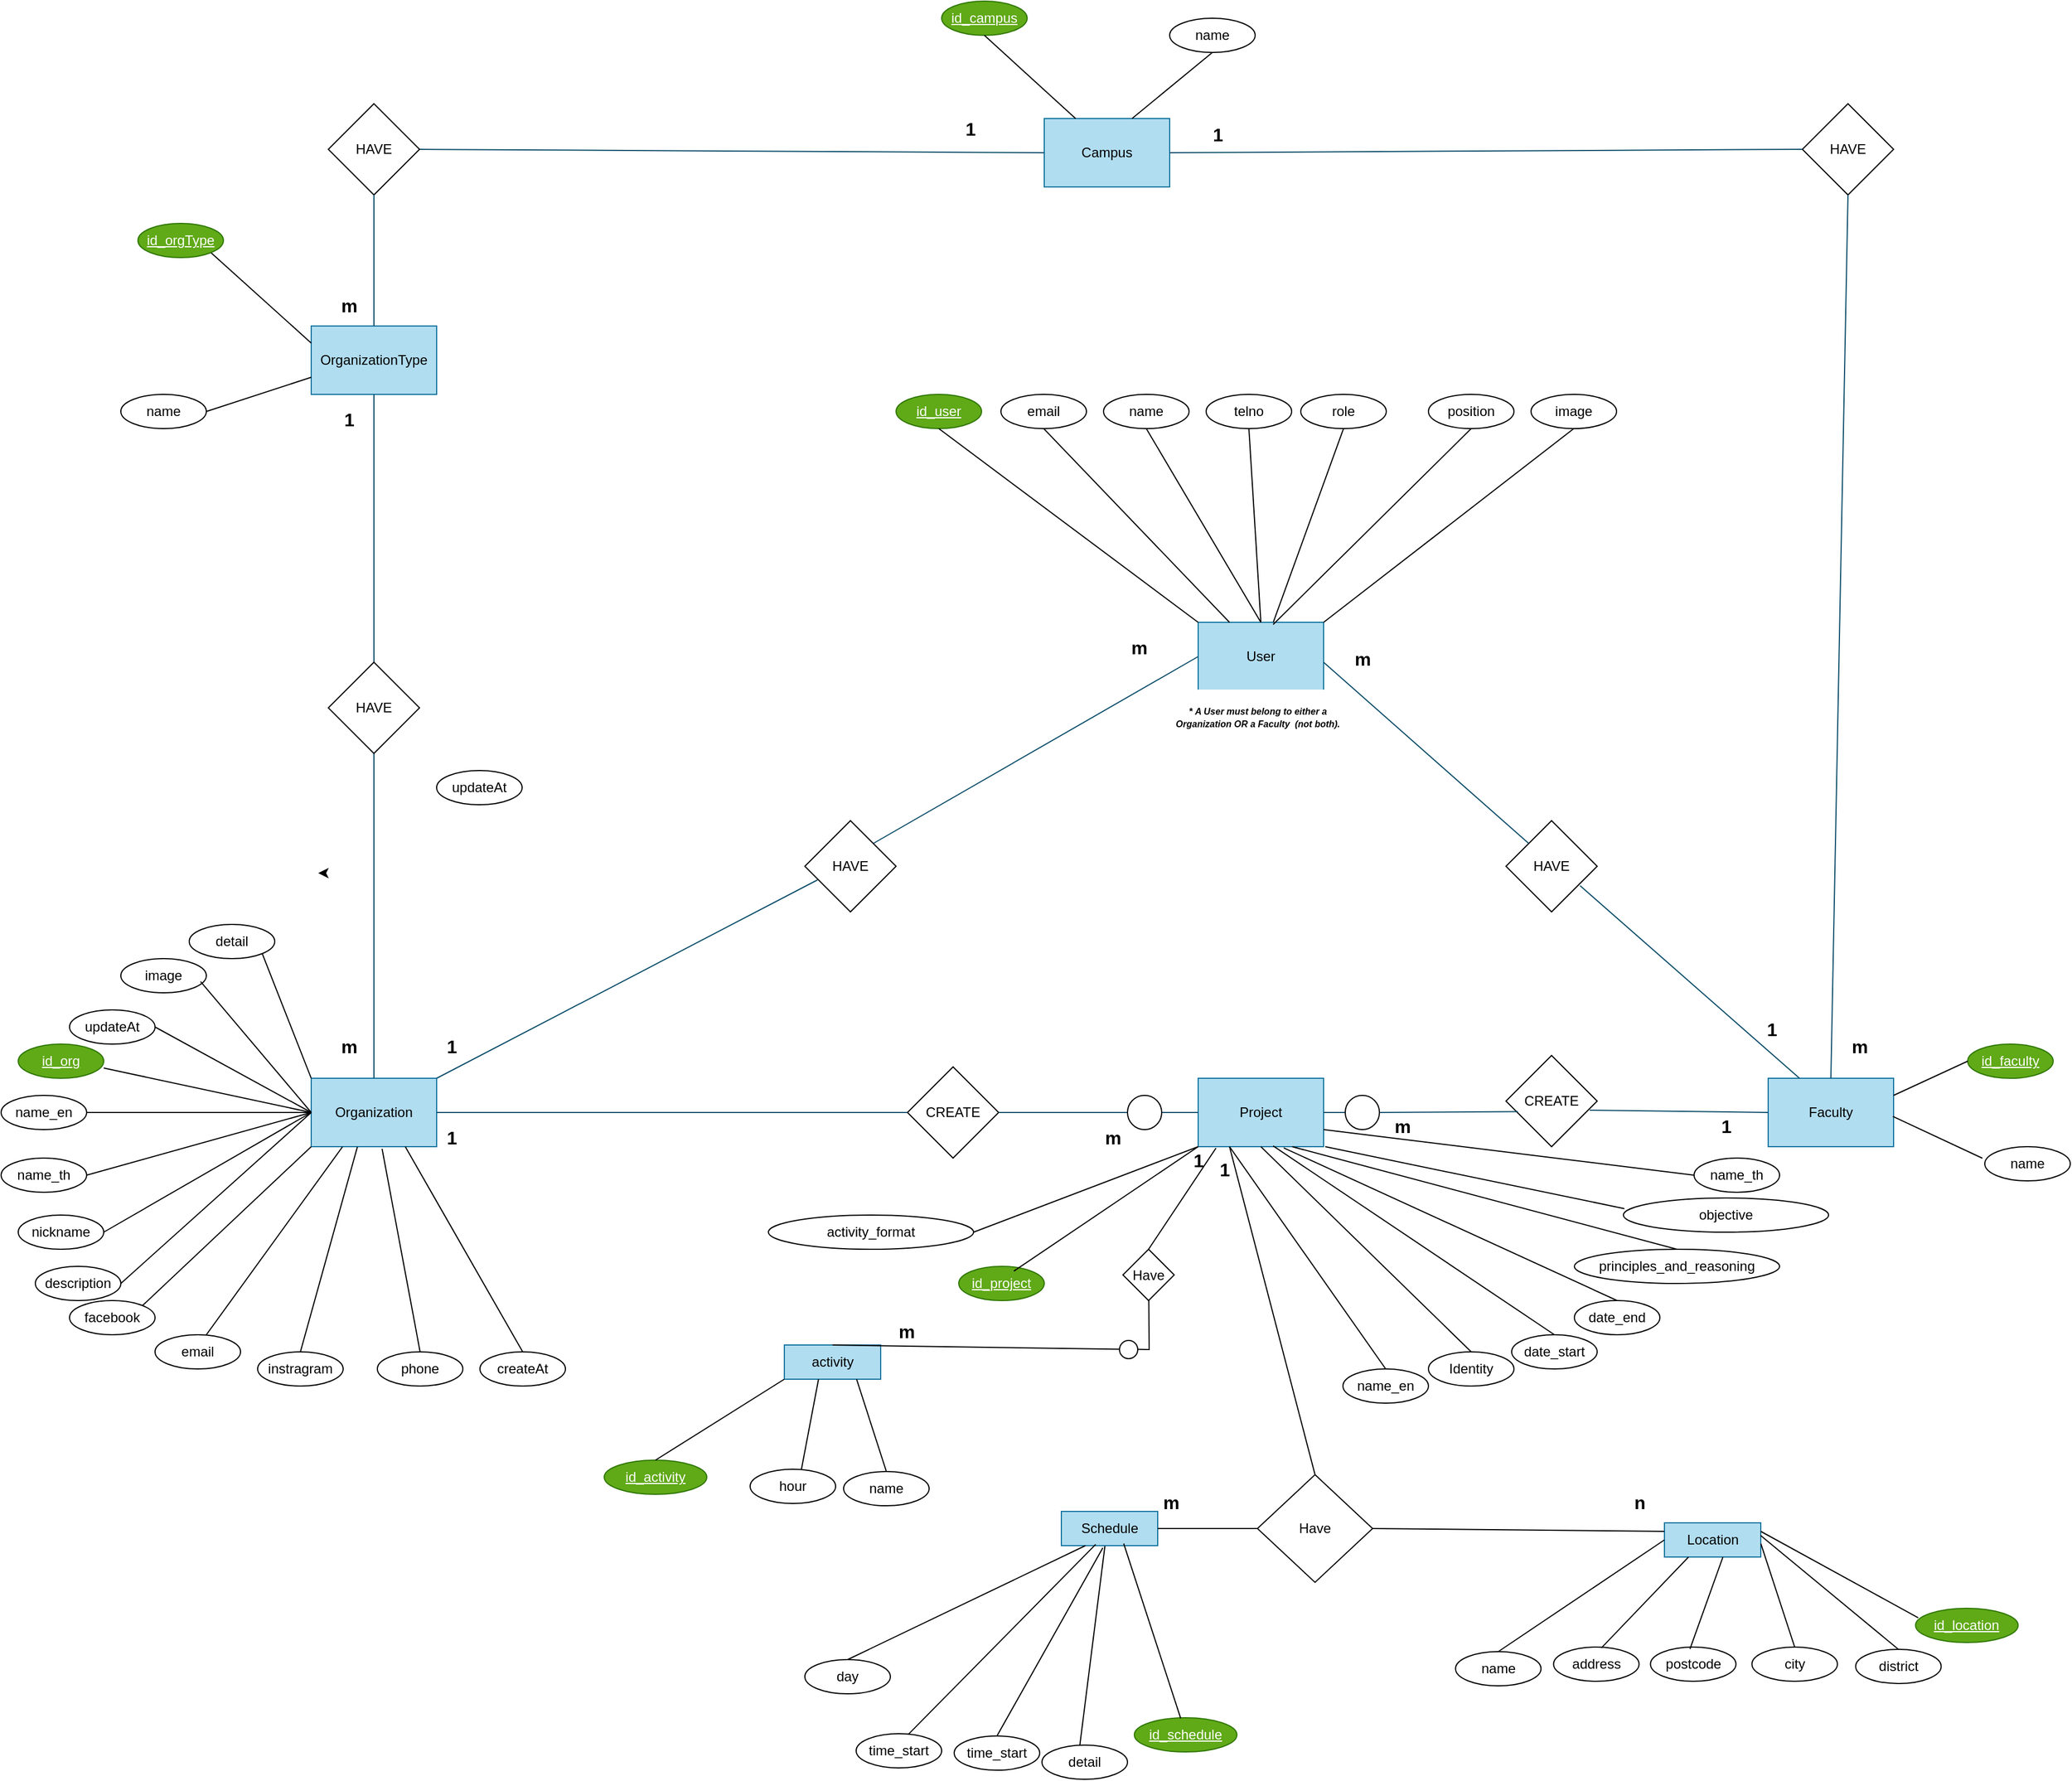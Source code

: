 <mxfile version="27.1.6">
  <diagram name="หน้า-1" id="gQBHUgDKEybXLM5i0HbF">
    <mxGraphModel dx="2564" dy="2343" grid="0" gridSize="15" guides="1" tooltips="1" connect="1" arrows="1" fold="1" page="1" pageScale="1" pageWidth="827" pageHeight="1169" math="0" shadow="0" adaptiveColors="auto">
      <root>
        <mxCell id="0" />
        <mxCell id="1" parent="0" />
        <mxCell id="4BpRKvhMIzCagh5jir0t-1" value="Project" style="rounded=0;whiteSpace=wrap;html=1;fillColor=#b1ddf0;strokeColor=#10739e;" parent="1" vertex="1">
          <mxGeometry x="255" y="810" width="110" height="60" as="geometry" />
        </mxCell>
        <mxCell id="4BpRKvhMIzCagh5jir0t-2" value="Organization" style="rounded=0;whiteSpace=wrap;html=1;fillColor=#b1ddf0;strokeColor=#10739e;" parent="1" vertex="1">
          <mxGeometry x="-523" y="810" width="110" height="60" as="geometry" />
        </mxCell>
        <mxCell id="4BpRKvhMIzCagh5jir0t-3" value="User" style="rounded=0;whiteSpace=wrap;html=1;fillColor=#b1ddf0;strokeColor=#10739e;" parent="1" vertex="1">
          <mxGeometry x="255" y="410" width="110" height="60" as="geometry" />
        </mxCell>
        <mxCell id="4BpRKvhMIzCagh5jir0t-12" value="Campus" style="rounded=0;whiteSpace=wrap;html=1;fillColor=#b1ddf0;strokeColor=#10739e;" parent="1" vertex="1">
          <mxGeometry x="120" y="-32" width="110" height="60" as="geometry" />
        </mxCell>
        <mxCell id="4BpRKvhMIzCagh5jir0t-13" value="Faculty" style="rounded=0;whiteSpace=wrap;html=1;fillColor=#b1ddf0;strokeColor=#10739e;" parent="1" vertex="1">
          <mxGeometry x="755" y="810" width="110" height="60" as="geometry" />
        </mxCell>
        <mxCell id="4BpRKvhMIzCagh5jir0t-14" value="OrganizationType" style="rounded=0;whiteSpace=wrap;html=1;fillColor=#b1ddf0;strokeColor=#10739e;" parent="1" vertex="1">
          <mxGeometry x="-523" y="150" width="110" height="60" as="geometry" />
        </mxCell>
        <mxCell id="DLBiUeFV5ZpTCrsJApyq-7" value="" style="endArrow=none;html=1;rounded=0;hachureGap=4;strokeColor=#0B4D6A;fontFamily=Architects Daughter;fontSource=https%3A%2F%2Ffonts.googleapis.com%2Fcss%3Ffamily%3DArchitects%2BDaughter;entryX=0;entryY=0.5;entryDx=0;entryDy=0;exitX=1;exitY=0.5;exitDx=0;exitDy=0;" parent="1" source="DLBiUeFV5ZpTCrsJApyq-34" target="4BpRKvhMIzCagh5jir0t-12" edge="1">
          <mxGeometry width="50" height="50" relative="1" as="geometry">
            <mxPoint x="260" y="159.58" as="sourcePoint" />
            <mxPoint x="460" y="159.58" as="targetPoint" />
          </mxGeometry>
        </mxCell>
        <mxCell id="DLBiUeFV5ZpTCrsJApyq-10" value="" style="endArrow=none;html=1;rounded=0;hachureGap=4;strokeColor=#0B4D6A;fontFamily=Architects Daughter;fontSource=https%3A%2F%2Ffonts.googleapis.com%2Fcss%3Ffamily%3DArchitects%2BDaughter;entryX=0.5;entryY=0;entryDx=0;entryDy=0;exitX=0.5;exitY=1;exitDx=0;exitDy=0;" parent="1" source="DLBiUeFV5ZpTCrsJApyq-25" target="4BpRKvhMIzCagh5jir0t-2" edge="1">
          <mxGeometry width="50" height="50" relative="1" as="geometry">
            <mxPoint x="120" y="405" as="sourcePoint" />
            <mxPoint x="250" y="405.57" as="targetPoint" />
          </mxGeometry>
        </mxCell>
        <mxCell id="DLBiUeFV5ZpTCrsJApyq-26" value="" style="endArrow=none;html=1;rounded=0;hachureGap=4;strokeColor=#0B4D6A;fontFamily=Architects Daughter;fontSource=https%3A%2F%2Ffonts.googleapis.com%2Fcss%3Ffamily%3DArchitects%2BDaughter;entryX=0.5;entryY=0;entryDx=0;entryDy=0;exitX=0.5;exitY=1;exitDx=0;exitDy=0;" parent="1" source="4BpRKvhMIzCagh5jir0t-14" target="DLBiUeFV5ZpTCrsJApyq-25" edge="1">
          <mxGeometry width="50" height="50" relative="1" as="geometry">
            <mxPoint x="155" y="330" as="sourcePoint" />
            <mxPoint x="155" y="630" as="targetPoint" />
          </mxGeometry>
        </mxCell>
        <mxCell id="DLBiUeFV5ZpTCrsJApyq-25" value="HAVE" style="rhombus;whiteSpace=wrap;html=1;" parent="1" vertex="1">
          <mxGeometry x="-508" y="445" width="80" height="80" as="geometry" />
        </mxCell>
        <mxCell id="DLBiUeFV5ZpTCrsJApyq-33" value="CREATE" style="rhombus;whiteSpace=wrap;html=1;" parent="1" vertex="1">
          <mxGeometry y="800" width="80" height="80" as="geometry" />
        </mxCell>
        <mxCell id="DLBiUeFV5ZpTCrsJApyq-34" value="HAVE" style="rhombus;whiteSpace=wrap;html=1;" parent="1" vertex="1">
          <mxGeometry x="-508" y="-45" width="80" height="80" as="geometry" />
        </mxCell>
        <mxCell id="DLBiUeFV5ZpTCrsJApyq-36" value="" style="endArrow=none;html=1;rounded=0;hachureGap=4;strokeColor=#0B4D6A;fontFamily=Architects Daughter;fontSource=https%3A%2F%2Ffonts.googleapis.com%2Fcss%3Ffamily%3DArchitects%2BDaughter;entryX=0.5;entryY=1;entryDx=0;entryDy=0;exitX=0.5;exitY=0;exitDx=0;exitDy=0;" parent="1" source="4BpRKvhMIzCagh5jir0t-14" target="DLBiUeFV5ZpTCrsJApyq-34" edge="1">
          <mxGeometry width="50" height="50" relative="1" as="geometry">
            <mxPoint x="-195" y="120" as="sourcePoint" />
            <mxPoint x="180" y="75" as="targetPoint" />
          </mxGeometry>
        </mxCell>
        <mxCell id="DLBiUeFV5ZpTCrsJApyq-37" value="HAVE" style="rhombus;whiteSpace=wrap;html=1;" parent="1" vertex="1">
          <mxGeometry x="785" y="-45" width="80" height="80" as="geometry" />
        </mxCell>
        <mxCell id="DLBiUeFV5ZpTCrsJApyq-39" value="" style="endArrow=none;html=1;rounded=0;hachureGap=4;strokeColor=#0B4D6A;fontFamily=Architects Daughter;fontSource=https%3A%2F%2Ffonts.googleapis.com%2Fcss%3Ffamily%3DArchitects%2BDaughter;entryX=0;entryY=0.5;entryDx=0;entryDy=0;exitX=1;exitY=0.5;exitDx=0;exitDy=0;" parent="1" source="4BpRKvhMIzCagh5jir0t-12" target="DLBiUeFV5ZpTCrsJApyq-37" edge="1">
          <mxGeometry width="50" height="50" relative="1" as="geometry">
            <mxPoint x="435" y="74.58" as="sourcePoint" />
            <mxPoint x="500" y="74.58" as="targetPoint" />
          </mxGeometry>
        </mxCell>
        <mxCell id="DLBiUeFV5ZpTCrsJApyq-48" value="" style="endArrow=none;html=1;rounded=0;hachureGap=4;strokeColor=#0B4D6A;fontFamily=Architects Daughter;fontSource=https%3A%2F%2Ffonts.googleapis.com%2Fcss%3Ffamily%3DArchitects%2BDaughter;" parent="1" edge="1">
          <mxGeometry width="50" height="50" relative="1" as="geometry">
            <mxPoint x="590" y="635" as="sourcePoint" />
            <mxPoint x="590" y="634.5" as="targetPoint" />
          </mxGeometry>
        </mxCell>
        <mxCell id="DLBiUeFV5ZpTCrsJApyq-68" value="" style="endArrow=none;html=1;rounded=0;hachureGap=4;strokeColor=#0B4D6A;fontFamily=Architects Daughter;fontSource=https%3A%2F%2Ffonts.googleapis.com%2Fcss%3Ffamily%3DArchitects%2BDaughter;exitX=0.5;exitY=1;exitDx=0;exitDy=0;entryX=0.5;entryY=0;entryDx=0;entryDy=0;" parent="1" source="DLBiUeFV5ZpTCrsJApyq-37" target="4BpRKvhMIzCagh5jir0t-13" edge="1">
          <mxGeometry width="50" height="50" relative="1" as="geometry">
            <mxPoint x="465" y="157.5" as="sourcePoint" />
            <mxPoint x="810" y="150" as="targetPoint" />
          </mxGeometry>
        </mxCell>
        <mxCell id="DLBiUeFV5ZpTCrsJApyq-71" value="" style="endArrow=none;html=1;rounded=0;hachureGap=4;strokeColor=#0B4D6A;fontFamily=Architects Daughter;fontSource=https%3A%2F%2Ffonts.googleapis.com%2Fcss%3Ffamily%3DArchitects%2BDaughter;entryX=1;entryY=0.5;entryDx=0;entryDy=0;exitX=0;exitY=0.5;exitDx=0;exitDy=0;" parent="1" target="4BpRKvhMIzCagh5jir0t-2" edge="1">
          <mxGeometry width="50" height="50" relative="1" as="geometry">
            <mxPoint y="840" as="sourcePoint" />
            <mxPoint x="-60" y="790" as="targetPoint" />
          </mxGeometry>
        </mxCell>
        <mxCell id="DLBiUeFV5ZpTCrsJApyq-72" value="" style="endArrow=none;html=1;rounded=0;hachureGap=4;strokeColor=#0B4D6A;fontFamily=Architects Daughter;fontSource=https%3A%2F%2Ffonts.googleapis.com%2Fcss%3Ffamily%3DArchitects%2BDaughter;entryX=0;entryY=0.5;entryDx=0;entryDy=0;exitX=1;exitY=0.5;exitDx=0;exitDy=0;" parent="1" source="DLBiUeFV5ZpTCrsJApyq-89" target="4BpRKvhMIzCagh5jir0t-1" edge="1">
          <mxGeometry width="50" height="50" relative="1" as="geometry">
            <mxPoint x="80" y="840" as="sourcePoint" />
            <mxPoint x="80" y="1015" as="targetPoint" />
          </mxGeometry>
        </mxCell>
        <mxCell id="DLBiUeFV5ZpTCrsJApyq-74" value="" style="endArrow=none;html=1;rounded=0;hachureGap=4;strokeColor=#0B4D6A;fontFamily=Architects Daughter;fontSource=https%3A%2F%2Ffonts.googleapis.com%2Fcss%3Ffamily%3DArchitects%2BDaughter;entryX=1;entryY=0.5;entryDx=0;entryDy=0;exitX=0;exitY=0.5;exitDx=0;exitDy=0;" parent="1" source="DLBiUeFV5ZpTCrsJApyq-91" target="4BpRKvhMIzCagh5jir0t-1" edge="1">
          <mxGeometry width="50" height="50" relative="1" as="geometry">
            <mxPoint x="555.0" y="840" as="sourcePoint" />
            <mxPoint x="480" y="790" as="targetPoint" />
          </mxGeometry>
        </mxCell>
        <mxCell id="DLBiUeFV5ZpTCrsJApyq-75" value="" style="endArrow=none;html=1;rounded=0;hachureGap=4;strokeColor=#0B4D6A;fontFamily=Architects Daughter;fontSource=https%3A%2F%2Ffonts.googleapis.com%2Fcss%3Ffamily%3DArchitects%2BDaughter;exitX=0.918;exitY=0.6;exitDx=0;exitDy=0;entryX=0;entryY=0.5;entryDx=0;entryDy=0;exitPerimeter=0;" parent="1" source="DLBiUeFV5ZpTCrsJApyq-88" target="4BpRKvhMIzCagh5jir0t-13" edge="1">
          <mxGeometry width="50" height="50" relative="1" as="geometry">
            <mxPoint x="635.0" y="840" as="sourcePoint" />
            <mxPoint x="754.5" y="810" as="targetPoint" />
          </mxGeometry>
        </mxCell>
        <mxCell id="DLBiUeFV5ZpTCrsJApyq-76" value="" style="endArrow=none;html=1;rounded=0;hachureGap=4;strokeColor=#0B4D6A;fontFamily=Architects Daughter;fontSource=https%3A%2F%2Ffonts.googleapis.com%2Fcss%3Ffamily%3DArchitects%2BDaughter;entryX=0;entryY=0.5;entryDx=0;entryDy=0;exitX=1;exitY=0;exitDx=0;exitDy=0;" parent="1" source="DLBiUeFV5ZpTCrsJApyq-78" target="4BpRKvhMIzCagh5jir0t-3" edge="1">
          <mxGeometry width="50" height="50" relative="1" as="geometry">
            <mxPoint x="90" y="615" as="sourcePoint" />
            <mxPoint x="235.0" y="450" as="targetPoint" />
          </mxGeometry>
        </mxCell>
        <mxCell id="DLBiUeFV5ZpTCrsJApyq-82" value="" style="endArrow=none;html=1;rounded=0;hachureGap=4;strokeColor=#0B4D6A;fontFamily=Architects Daughter;fontSource=https%3A%2F%2Ffonts.googleapis.com%2Fcss%3Ffamily%3DArchitects%2BDaughter;entryX=0.138;entryY=0.65;entryDx=0;entryDy=0;exitX=1;exitY=0;exitDx=0;exitDy=0;entryPerimeter=0;" parent="1" source="4BpRKvhMIzCagh5jir0t-2" target="DLBiUeFV5ZpTCrsJApyq-78" edge="1">
          <mxGeometry width="50" height="50" relative="1" as="geometry">
            <mxPoint x="-145" y="810" as="sourcePoint" />
            <mxPoint x="255" y="470" as="targetPoint" />
          </mxGeometry>
        </mxCell>
        <mxCell id="DLBiUeFV5ZpTCrsJApyq-78" value="HAVE" style="rhombus;whiteSpace=wrap;html=1;" parent="1" vertex="1">
          <mxGeometry x="-90" y="584" width="80" height="80" as="geometry" />
        </mxCell>
        <mxCell id="DLBiUeFV5ZpTCrsJApyq-84" value="HAVE" style="rhombus;whiteSpace=wrap;html=1;" parent="1" vertex="1">
          <mxGeometry x="525" y="584" width="80" height="80" as="geometry" />
        </mxCell>
        <mxCell id="DLBiUeFV5ZpTCrsJApyq-85" value="" style="endArrow=none;html=1;rounded=0;hachureGap=4;strokeColor=#0B4D6A;fontFamily=Architects Daughter;fontSource=https%3A%2F%2Ffonts.googleapis.com%2Fcss%3Ffamily%3DArchitects%2BDaughter;entryX=0;entryY=0;entryDx=0;entryDy=0;exitX=1;exitY=0;exitDx=0;exitDy=0;" parent="1" target="DLBiUeFV5ZpTCrsJApyq-84" edge="1">
          <mxGeometry width="50" height="50" relative="1" as="geometry">
            <mxPoint x="365" y="445" as="sourcePoint" />
            <mxPoint x="560" y="270" as="targetPoint" />
          </mxGeometry>
        </mxCell>
        <mxCell id="DLBiUeFV5ZpTCrsJApyq-86" value="" style="endArrow=none;html=1;rounded=0;hachureGap=4;strokeColor=#0B4D6A;fontFamily=Architects Daughter;fontSource=https%3A%2F%2Ffonts.googleapis.com%2Fcss%3Ffamily%3DArchitects%2BDaughter;entryX=0.25;entryY=0;entryDx=0;entryDy=0;exitX=1;exitY=0;exitDx=0;exitDy=0;" parent="1" target="4BpRKvhMIzCagh5jir0t-13" edge="1">
          <mxGeometry width="50" height="50" relative="1" as="geometry">
            <mxPoint x="590" y="641" as="sourcePoint" />
            <mxPoint x="770" y="800" as="targetPoint" />
          </mxGeometry>
        </mxCell>
        <mxCell id="DLBiUeFV5ZpTCrsJApyq-88" value="CREATE" style="rhombus;whiteSpace=wrap;html=1;" parent="1" vertex="1">
          <mxGeometry x="525" y="790" width="80" height="80" as="geometry" />
        </mxCell>
        <mxCell id="DLBiUeFV5ZpTCrsJApyq-90" value="" style="endArrow=none;html=1;rounded=0;hachureGap=4;strokeColor=#0B4D6A;fontFamily=Architects Daughter;fontSource=https%3A%2F%2Ffonts.googleapis.com%2Fcss%3Ffamily%3DArchitects%2BDaughter;entryX=0;entryY=0.5;entryDx=0;entryDy=0;exitX=1;exitY=0.5;exitDx=0;exitDy=0;" parent="1" target="DLBiUeFV5ZpTCrsJApyq-89" edge="1">
          <mxGeometry width="50" height="50" relative="1" as="geometry">
            <mxPoint x="80" y="840" as="sourcePoint" />
            <mxPoint x="255" y="840" as="targetPoint" />
          </mxGeometry>
        </mxCell>
        <mxCell id="DLBiUeFV5ZpTCrsJApyq-89" value="" style="ellipse;whiteSpace=wrap;html=1;aspect=fixed;" parent="1" vertex="1">
          <mxGeometry x="193" y="825" width="30" height="30" as="geometry" />
        </mxCell>
        <mxCell id="DLBiUeFV5ZpTCrsJApyq-92" value="" style="endArrow=none;html=1;rounded=0;hachureGap=4;strokeColor=#0B4D6A;fontFamily=Architects Daughter;fontSource=https%3A%2F%2Ffonts.googleapis.com%2Fcss%3Ffamily%3DArchitects%2BDaughter;entryX=1;entryY=0.5;entryDx=0;entryDy=0;exitX=0.13;exitY=0.615;exitDx=0;exitDy=0;exitPerimeter=0;" parent="1" target="DLBiUeFV5ZpTCrsJApyq-91" edge="1" source="DLBiUeFV5ZpTCrsJApyq-88">
          <mxGeometry width="50" height="50" relative="1" as="geometry">
            <mxPoint x="525" y="840" as="sourcePoint" />
            <mxPoint x="365" y="840" as="targetPoint" />
          </mxGeometry>
        </mxCell>
        <mxCell id="DLBiUeFV5ZpTCrsJApyq-91" value="" style="ellipse;whiteSpace=wrap;html=1;aspect=fixed;" parent="1" vertex="1">
          <mxGeometry x="384" y="825" width="30" height="30" as="geometry" />
        </mxCell>
        <mxCell id="ml2Jakst_2B5WDpi4ZWz-4" value="&lt;u&gt;id_campus&lt;/u&gt;" style="ellipse;whiteSpace=wrap;html=1;fillColor=#60a917;fontColor=#ffffff;strokeColor=#2D7600;" parent="1" vertex="1">
          <mxGeometry x="30" y="-135" width="75" height="30" as="geometry" />
        </mxCell>
        <mxCell id="ml2Jakst_2B5WDpi4ZWz-5" value="name" style="ellipse;whiteSpace=wrap;html=1;" parent="1" vertex="1">
          <mxGeometry x="230" y="-120" width="75" height="30" as="geometry" />
        </mxCell>
        <mxCell id="ml2Jakst_2B5WDpi4ZWz-6" value="" style="endArrow=none;html=1;rounded=0;entryX=0.5;entryY=1;entryDx=0;entryDy=0;exitX=0.25;exitY=0;exitDx=0;exitDy=0;" parent="1" source="4BpRKvhMIzCagh5jir0t-12" target="ml2Jakst_2B5WDpi4ZWz-4" edge="1">
          <mxGeometry width="50" height="50" relative="1" as="geometry">
            <mxPoint x="150" y="-45" as="sourcePoint" />
            <mxPoint x="200" y="-95" as="targetPoint" />
          </mxGeometry>
        </mxCell>
        <mxCell id="ml2Jakst_2B5WDpi4ZWz-7" value="" style="endArrow=none;html=1;rounded=0;entryX=0.5;entryY=1;entryDx=0;entryDy=0;exitX=0.7;exitY=0;exitDx=0;exitDy=0;exitPerimeter=0;" parent="1" source="4BpRKvhMIzCagh5jir0t-12" target="ml2Jakst_2B5WDpi4ZWz-5" edge="1">
          <mxGeometry width="50" height="50" relative="1" as="geometry">
            <mxPoint x="253" y="-55" as="sourcePoint" />
            <mxPoint x="303" y="-105" as="targetPoint" />
          </mxGeometry>
        </mxCell>
        <mxCell id="ml2Jakst_2B5WDpi4ZWz-8" value="" style="endArrow=none;html=1;rounded=0;exitX=0;exitY=0.25;exitDx=0;exitDy=0;entryX=1;entryY=1;entryDx=0;entryDy=0;" parent="1" source="4BpRKvhMIzCagh5jir0t-14" target="ml2Jakst_2B5WDpi4ZWz-9" edge="1">
          <mxGeometry width="50" height="50" relative="1" as="geometry">
            <mxPoint x="-240" y="240" as="sourcePoint" />
            <mxPoint x="-300" y="210" as="targetPoint" />
          </mxGeometry>
        </mxCell>
        <mxCell id="ml2Jakst_2B5WDpi4ZWz-9" value="&lt;u&gt;id_orgType&lt;/u&gt;" style="ellipse;whiteSpace=wrap;html=1;fillColor=#60a917;fontColor=#ffffff;strokeColor=#2D7600;" parent="1" vertex="1">
          <mxGeometry x="-675" y="60" width="75" height="30" as="geometry" />
        </mxCell>
        <mxCell id="ml2Jakst_2B5WDpi4ZWz-10" value="name" style="ellipse;whiteSpace=wrap;html=1;" parent="1" vertex="1">
          <mxGeometry x="-690" y="210" width="75" height="30" as="geometry" />
        </mxCell>
        <mxCell id="ml2Jakst_2B5WDpi4ZWz-11" value="" style="endArrow=none;html=1;rounded=0;exitX=0;exitY=0.75;exitDx=0;exitDy=0;entryX=1;entryY=0.5;entryDx=0;entryDy=0;" parent="1" source="4BpRKvhMIzCagh5jir0t-14" target="ml2Jakst_2B5WDpi4ZWz-10" edge="1">
          <mxGeometry width="50" height="50" relative="1" as="geometry">
            <mxPoint x="-214" y="274" as="sourcePoint" />
            <mxPoint x="-255" y="240" as="targetPoint" />
          </mxGeometry>
        </mxCell>
        <mxCell id="ml2Jakst_2B5WDpi4ZWz-13" value="&lt;u&gt;id_faculty&lt;/u&gt;" style="ellipse;whiteSpace=wrap;html=1;fillColor=#60a917;fontColor=#ffffff;strokeColor=#2D7600;" parent="1" vertex="1">
          <mxGeometry x="930" y="780" width="75" height="30" as="geometry" />
        </mxCell>
        <mxCell id="ml2Jakst_2B5WDpi4ZWz-14" value="name" style="ellipse;whiteSpace=wrap;html=1;" parent="1" vertex="1">
          <mxGeometry x="945" y="870" width="75" height="30" as="geometry" />
        </mxCell>
        <mxCell id="ml2Jakst_2B5WDpi4ZWz-15" value="" style="endArrow=none;html=1;rounded=0;exitX=1;exitY=0.25;exitDx=0;exitDy=0;entryX=0;entryY=0.5;entryDx=0;entryDy=0;" parent="1" source="4BpRKvhMIzCagh5jir0t-13" target="ml2Jakst_2B5WDpi4ZWz-13" edge="1">
          <mxGeometry width="50" height="50" relative="1" as="geometry">
            <mxPoint x="880" y="840" as="sourcePoint" />
            <mxPoint x="930" y="790" as="targetPoint" />
          </mxGeometry>
        </mxCell>
        <mxCell id="ml2Jakst_2B5WDpi4ZWz-16" value="" style="endArrow=none;html=1;rounded=0;exitX=0.994;exitY=0.558;exitDx=0;exitDy=0;entryX=-0.028;entryY=0.337;entryDx=0;entryDy=0;exitPerimeter=0;entryPerimeter=0;" parent="1" source="4BpRKvhMIzCagh5jir0t-13" target="ml2Jakst_2B5WDpi4ZWz-14" edge="1">
          <mxGeometry width="50" height="50" relative="1" as="geometry">
            <mxPoint x="885" y="840" as="sourcePoint" />
            <mxPoint x="950" y="810" as="targetPoint" />
          </mxGeometry>
        </mxCell>
        <mxCell id="ml2Jakst_2B5WDpi4ZWz-17" value="&lt;u&gt;id_org&lt;/u&gt;" style="ellipse;whiteSpace=wrap;html=1;fillColor=#60a917;fontColor=#ffffff;strokeColor=#2D7600;" parent="1" vertex="1">
          <mxGeometry x="-780" y="780" width="75" height="30" as="geometry" />
        </mxCell>
        <mxCell id="ml2Jakst_2B5WDpi4ZWz-20" value="name_en" style="ellipse;whiteSpace=wrap;html=1;" parent="1" vertex="1">
          <mxGeometry x="-795" y="825" width="75" height="30" as="geometry" />
        </mxCell>
        <mxCell id="ml2Jakst_2B5WDpi4ZWz-21" value="name_th" style="ellipse;whiteSpace=wrap;html=1;" parent="1" vertex="1">
          <mxGeometry x="-795" y="880" width="75" height="30" as="geometry" />
        </mxCell>
        <mxCell id="ml2Jakst_2B5WDpi4ZWz-23" value="facebook" style="ellipse;whiteSpace=wrap;html=1;" parent="1" vertex="1">
          <mxGeometry x="-735" y="1005" width="75" height="30" as="geometry" />
        </mxCell>
        <mxCell id="ml2Jakst_2B5WDpi4ZWz-24" value="instragram" style="ellipse;whiteSpace=wrap;html=1;" parent="1" vertex="1">
          <mxGeometry x="-570" y="1050" width="75" height="30" as="geometry" />
        </mxCell>
        <mxCell id="ml2Jakst_2B5WDpi4ZWz-25" value="description" style="ellipse;whiteSpace=wrap;html=1;" parent="1" vertex="1">
          <mxGeometry x="-765" y="975" width="75" height="30" as="geometry" />
        </mxCell>
        <mxCell id="ml2Jakst_2B5WDpi4ZWz-26" value="detail" style="ellipse;whiteSpace=wrap;html=1;" parent="1" vertex="1">
          <mxGeometry x="-630" y="675" width="75" height="30" as="geometry" />
        </mxCell>
        <mxCell id="ml2Jakst_2B5WDpi4ZWz-27" value="email" style="ellipse;whiteSpace=wrap;html=1;" parent="1" vertex="1">
          <mxGeometry x="-660" y="1035" width="75" height="30" as="geometry" />
        </mxCell>
        <mxCell id="ml2Jakst_2B5WDpi4ZWz-29" value="phone" style="ellipse;whiteSpace=wrap;html=1;" parent="1" vertex="1">
          <mxGeometry x="-465" y="1050" width="75" height="30" as="geometry" />
        </mxCell>
        <mxCell id="ml2Jakst_2B5WDpi4ZWz-30" value="createAt" style="ellipse;whiteSpace=wrap;html=1;" parent="1" vertex="1">
          <mxGeometry x="-375" y="1050" width="75" height="30" as="geometry" />
        </mxCell>
        <mxCell id="ml2Jakst_2B5WDpi4ZWz-31" value="updateAt" style="ellipse;whiteSpace=wrap;html=1;" parent="1" vertex="1">
          <mxGeometry x="-735" y="750" width="75" height="30" as="geometry" />
        </mxCell>
        <mxCell id="ml2Jakst_2B5WDpi4ZWz-32" value="image" style="ellipse;whiteSpace=wrap;html=1;" parent="1" vertex="1">
          <mxGeometry x="-690" y="705" width="75" height="30" as="geometry" />
        </mxCell>
        <mxCell id="ml2Jakst_2B5WDpi4ZWz-33" value="nickname" style="ellipse;whiteSpace=wrap;html=1;" parent="1" vertex="1">
          <mxGeometry x="-780" y="930" width="75" height="30" as="geometry" />
        </mxCell>
        <mxCell id="ml2Jakst_2B5WDpi4ZWz-36" value="&lt;u&gt;id_project&lt;/u&gt;" style="ellipse;whiteSpace=wrap;html=1;fillColor=#60a917;fontColor=#ffffff;strokeColor=#2D7600;" parent="1" vertex="1">
          <mxGeometry x="45" y="975" width="75" height="30" as="geometry" />
        </mxCell>
        <mxCell id="ml2Jakst_2B5WDpi4ZWz-40" value="date_start" style="ellipse;whiteSpace=wrap;html=1;" parent="1" vertex="1">
          <mxGeometry x="530" y="1035" width="75" height="30" as="geometry" />
        </mxCell>
        <mxCell id="ml2Jakst_2B5WDpi4ZWz-42" value="date_end" style="ellipse;whiteSpace=wrap;html=1;" parent="1" vertex="1">
          <mxGeometry x="585" y="1005" width="75" height="30" as="geometry" />
        </mxCell>
        <mxCell id="ml2Jakst_2B5WDpi4ZWz-45" value="name_en" style="ellipse;whiteSpace=wrap;html=1;" parent="1" vertex="1">
          <mxGeometry x="382" y="1065" width="75" height="30" as="geometry" />
        </mxCell>
        <mxCell id="ml2Jakst_2B5WDpi4ZWz-46" value="name_th" style="ellipse;whiteSpace=wrap;html=1;" parent="1" vertex="1">
          <mxGeometry x="690" y="880" width="75" height="30" as="geometry" />
        </mxCell>
        <mxCell id="ml2Jakst_2B5WDpi4ZWz-49" value="activity" style="rounded=0;whiteSpace=wrap;html=1;fillColor=#b1ddf0;strokeColor=#10739e;" parent="1" vertex="1">
          <mxGeometry x="-108" y="1044" width="84.5" height="30" as="geometry" />
        </mxCell>
        <mxCell id="ml2Jakst_2B5WDpi4ZWz-66" style="edgeStyle=orthogonalEdgeStyle;rounded=0;orthogonalLoop=1;jettySize=auto;html=1;" parent="1" edge="1">
          <mxGeometry relative="1" as="geometry">
            <mxPoint x="-516.857" y="630" as="targetPoint" />
            <mxPoint x="-510" y="630" as="sourcePoint" />
          </mxGeometry>
        </mxCell>
        <mxCell id="ml2Jakst_2B5WDpi4ZWz-56" value="updateAt" style="ellipse;whiteSpace=wrap;html=1;" parent="1" vertex="1">
          <mxGeometry x="-413" y="540" width="75" height="30" as="geometry" />
        </mxCell>
        <mxCell id="ml2Jakst_2B5WDpi4ZWz-60" value="principles_and_reasoning" style="ellipse;whiteSpace=wrap;html=1;" parent="1" vertex="1">
          <mxGeometry x="585" y="960" width="180" height="30" as="geometry" />
        </mxCell>
        <mxCell id="ml2Jakst_2B5WDpi4ZWz-61" value="objective" style="ellipse;whiteSpace=wrap;html=1;" parent="1" vertex="1">
          <mxGeometry x="628" y="915" width="180" height="30" as="geometry" />
        </mxCell>
        <mxCell id="ml2Jakst_2B5WDpi4ZWz-62" value="activity_format" style="ellipse;whiteSpace=wrap;html=1;" parent="1" vertex="1">
          <mxGeometry x="-122" y="930" width="180" height="30" as="geometry" />
        </mxCell>
        <mxCell id="aIaTs00fkOeMePZRw_a_-2" value="&lt;u&gt;id_user&lt;/u&gt;" style="ellipse;whiteSpace=wrap;html=1;fillColor=#60a917;fontColor=#ffffff;strokeColor=#2D7600;" vertex="1" parent="1">
          <mxGeometry x="-10" y="210" width="75" height="30" as="geometry" />
        </mxCell>
        <mxCell id="aIaTs00fkOeMePZRw_a_-4" value="email" style="ellipse;whiteSpace=wrap;html=1;" vertex="1" parent="1">
          <mxGeometry x="82" y="210" width="75" height="30" as="geometry" />
        </mxCell>
        <mxCell id="aIaTs00fkOeMePZRw_a_-5" value="name" style="ellipse;whiteSpace=wrap;html=1;" vertex="1" parent="1">
          <mxGeometry x="172" y="210" width="75" height="30" as="geometry" />
        </mxCell>
        <mxCell id="aIaTs00fkOeMePZRw_a_-6" value="role" style="ellipse;whiteSpace=wrap;html=1;" vertex="1" parent="1">
          <mxGeometry x="345" y="210" width="75" height="30" as="geometry" />
        </mxCell>
        <mxCell id="aIaTs00fkOeMePZRw_a_-7" value="position" style="ellipse;whiteSpace=wrap;html=1;" vertex="1" parent="1">
          <mxGeometry x="457" y="210" width="75" height="30" as="geometry" />
        </mxCell>
        <mxCell id="aIaTs00fkOeMePZRw_a_-16" value="telno" style="ellipse;whiteSpace=wrap;html=1;" vertex="1" parent="1">
          <mxGeometry x="262" y="210" width="75" height="30" as="geometry" />
        </mxCell>
        <mxCell id="aIaTs00fkOeMePZRw_a_-20" value="image" style="ellipse;whiteSpace=wrap;html=1;" vertex="1" parent="1">
          <mxGeometry x="547" y="210" width="75" height="30" as="geometry" />
        </mxCell>
        <mxCell id="aIaTs00fkOeMePZRw_a_-23" value="Identity" style="ellipse;whiteSpace=wrap;html=1;" vertex="1" parent="1">
          <mxGeometry x="457" y="1050" width="75" height="30" as="geometry" />
        </mxCell>
        <mxCell id="aIaTs00fkOeMePZRw_a_-31" value="Schedule" style="rounded=0;whiteSpace=wrap;html=1;fillColor=#b1ddf0;strokeColor=#10739e;" vertex="1" parent="1">
          <mxGeometry x="135" y="1190" width="84.5" height="30" as="geometry" />
        </mxCell>
        <mxCell id="aIaTs00fkOeMePZRw_a_-34" value="detail" style="ellipse;whiteSpace=wrap;html=1;" vertex="1" parent="1">
          <mxGeometry x="118" y="1395" width="75" height="30" as="geometry" />
        </mxCell>
        <mxCell id="aIaTs00fkOeMePZRw_a_-35" value="time_start" style="ellipse;whiteSpace=wrap;html=1;" vertex="1" parent="1">
          <mxGeometry x="-45" y="1385" width="75" height="30" as="geometry" />
        </mxCell>
        <mxCell id="aIaTs00fkOeMePZRw_a_-36" value="time_start" style="ellipse;whiteSpace=wrap;html=1;" vertex="1" parent="1">
          <mxGeometry x="41" y="1387" width="75" height="30" as="geometry" />
        </mxCell>
        <mxCell id="aIaTs00fkOeMePZRw_a_-37" value="day" style="ellipse;whiteSpace=wrap;html=1;" vertex="1" parent="1">
          <mxGeometry x="-90" y="1320" width="75" height="30" as="geometry" />
        </mxCell>
        <mxCell id="aIaTs00fkOeMePZRw_a_-39" value="" style="endArrow=none;html=1;rounded=0;exitX=0;exitY=0;exitDx=0;exitDy=0;entryX=0.5;entryY=1;entryDx=0;entryDy=0;" edge="1" parent="1" source="4BpRKvhMIzCagh5jir0t-3" target="aIaTs00fkOeMePZRw_a_-2">
          <mxGeometry width="50" height="50" relative="1" as="geometry">
            <mxPoint x="165" y="290" as="sourcePoint" />
            <mxPoint x="215" y="240" as="targetPoint" />
          </mxGeometry>
        </mxCell>
        <mxCell id="aIaTs00fkOeMePZRw_a_-40" value="" style="endArrow=none;html=1;rounded=0;entryX=0.5;entryY=1;entryDx=0;entryDy=0;exitX=0.25;exitY=0;exitDx=0;exitDy=0;" edge="1" parent="1" source="4BpRKvhMIzCagh5jir0t-3" target="aIaTs00fkOeMePZRw_a_-4">
          <mxGeometry width="50" height="50" relative="1" as="geometry">
            <mxPoint x="165" y="290" as="sourcePoint" />
            <mxPoint x="215" y="240" as="targetPoint" />
          </mxGeometry>
        </mxCell>
        <mxCell id="aIaTs00fkOeMePZRw_a_-41" value="" style="endArrow=none;html=1;rounded=0;entryX=0.5;entryY=0;entryDx=0;entryDy=0;exitX=0.5;exitY=1;exitDx=0;exitDy=0;" edge="1" parent="1" source="aIaTs00fkOeMePZRw_a_-5" target="4BpRKvhMIzCagh5jir0t-3">
          <mxGeometry width="50" height="50" relative="1" as="geometry">
            <mxPoint x="165" y="290" as="sourcePoint" />
            <mxPoint x="215" y="240" as="targetPoint" />
          </mxGeometry>
        </mxCell>
        <mxCell id="aIaTs00fkOeMePZRw_a_-42" value="" style="endArrow=none;html=1;rounded=0;entryX=0.5;entryY=1;entryDx=0;entryDy=0;exitX=0.5;exitY=0;exitDx=0;exitDy=0;" edge="1" parent="1" source="4BpRKvhMIzCagh5jir0t-3" target="aIaTs00fkOeMePZRw_a_-16">
          <mxGeometry width="50" height="50" relative="1" as="geometry">
            <mxPoint x="315" y="405" as="sourcePoint" />
            <mxPoint x="215" y="240" as="targetPoint" />
          </mxGeometry>
        </mxCell>
        <mxCell id="aIaTs00fkOeMePZRw_a_-44" value="" style="endArrow=none;html=1;rounded=0;entryX=0.5;entryY=1;entryDx=0;entryDy=0;" edge="1" parent="1" source="4BpRKvhMIzCagh5jir0t-3" target="aIaTs00fkOeMePZRw_a_-6">
          <mxGeometry width="50" height="50" relative="1" as="geometry">
            <mxPoint x="315" y="405" as="sourcePoint" />
            <mxPoint x="415" y="285" as="targetPoint" />
          </mxGeometry>
        </mxCell>
        <mxCell id="aIaTs00fkOeMePZRw_a_-45" value="" style="endArrow=none;html=1;rounded=0;entryX=0.5;entryY=1;entryDx=0;entryDy=0;exitX=0.598;exitY=0.031;exitDx=0;exitDy=0;exitPerimeter=0;" edge="1" parent="1" source="4BpRKvhMIzCagh5jir0t-3" target="aIaTs00fkOeMePZRw_a_-7">
          <mxGeometry width="50" height="50" relative="1" as="geometry">
            <mxPoint x="426.5" y="410" as="sourcePoint" />
            <mxPoint x="494.5" y="245" as="targetPoint" />
          </mxGeometry>
        </mxCell>
        <mxCell id="aIaTs00fkOeMePZRw_a_-46" value="" style="endArrow=none;html=1;rounded=0;entryX=0.5;entryY=1;entryDx=0;entryDy=0;exitX=1;exitY=0;exitDx=0;exitDy=0;" edge="1" parent="1" source="4BpRKvhMIzCagh5jir0t-3" target="aIaTs00fkOeMePZRw_a_-20">
          <mxGeometry width="50" height="50" relative="1" as="geometry">
            <mxPoint x="420" y="472" as="sourcePoint" />
            <mxPoint x="594" y="300" as="targetPoint" />
          </mxGeometry>
        </mxCell>
        <mxCell id="aIaTs00fkOeMePZRw_a_-47" value="" style="endArrow=none;html=1;rounded=0;exitX=1;exitY=0.5;exitDx=0;exitDy=0;entryX=0;entryY=1;entryDx=0;entryDy=0;" edge="1" parent="1" source="ml2Jakst_2B5WDpi4ZWz-62" target="4BpRKvhMIzCagh5jir0t-1">
          <mxGeometry width="50" height="50" relative="1" as="geometry">
            <mxPoint x="30" y="930" as="sourcePoint" />
            <mxPoint x="80" y="880" as="targetPoint" />
          </mxGeometry>
        </mxCell>
        <mxCell id="aIaTs00fkOeMePZRw_a_-48" value="" style="endArrow=none;html=1;rounded=0;exitX=0.644;exitY=0.139;exitDx=0;exitDy=0;exitPerimeter=0;" edge="1" parent="1" source="ml2Jakst_2B5WDpi4ZWz-36">
          <mxGeometry width="50" height="50" relative="1" as="geometry">
            <mxPoint x="-2" y="972.5" as="sourcePoint" />
            <mxPoint x="255" y="870" as="targetPoint" />
          </mxGeometry>
        </mxCell>
        <mxCell id="aIaTs00fkOeMePZRw_a_-57" value="hour" style="ellipse;whiteSpace=wrap;html=1;" vertex="1" parent="1">
          <mxGeometry x="-138" y="1153" width="75" height="30" as="geometry" />
        </mxCell>
        <mxCell id="aIaTs00fkOeMePZRw_a_-58" value="" style="endArrow=none;html=1;rounded=0;entryX=0.5;entryY=1;entryDx=0;entryDy=0;exitX=0.5;exitY=0;exitDx=0;exitDy=0;" edge="1" parent="1" source="aIaTs00fkOeMePZRw_a_-23" target="4BpRKvhMIzCagh5jir0t-1">
          <mxGeometry width="50" height="50" relative="1" as="geometry">
            <mxPoint x="295" y="1005" as="sourcePoint" />
            <mxPoint x="315" y="900" as="targetPoint" />
          </mxGeometry>
        </mxCell>
        <mxCell id="aIaTs00fkOeMePZRw_a_-59" value="" style="endArrow=none;html=1;rounded=0;exitX=0.25;exitY=1;exitDx=0;exitDy=0;entryX=0.5;entryY=0;entryDx=0;entryDy=0;" edge="1" parent="1" source="4BpRKvhMIzCagh5jir0t-1" target="ml2Jakst_2B5WDpi4ZWz-45">
          <mxGeometry width="50" height="50" relative="1" as="geometry">
            <mxPoint x="223" y="1275" as="sourcePoint" />
            <mxPoint x="273.025" y="1140" as="targetPoint" />
          </mxGeometry>
        </mxCell>
        <mxCell id="aIaTs00fkOeMePZRw_a_-60" value="" style="endArrow=none;html=1;rounded=0;exitX=0.5;exitY=0;exitDx=0;exitDy=0;entryX=0.75;entryY=1;entryDx=0;entryDy=0;" edge="1" parent="1" source="ml2Jakst_2B5WDpi4ZWz-60" target="4BpRKvhMIzCagh5jir0t-1">
          <mxGeometry width="50" height="50" relative="1" as="geometry">
            <mxPoint x="300" y="1080" as="sourcePoint" />
            <mxPoint x="315.025" y="945" as="targetPoint" />
          </mxGeometry>
        </mxCell>
        <mxCell id="aIaTs00fkOeMePZRw_a_-61" value="" style="endArrow=none;html=1;rounded=0;exitX=0.005;exitY=0.311;exitDx=0;exitDy=0;entryX=0.75;entryY=1;entryDx=0;entryDy=0;exitPerimeter=0;" edge="1" parent="1" source="ml2Jakst_2B5WDpi4ZWz-61">
          <mxGeometry width="50" height="50" relative="1" as="geometry">
            <mxPoint x="592.5" y="1005" as="sourcePoint" />
            <mxPoint x="366.5" y="870" as="targetPoint" />
          </mxGeometry>
        </mxCell>
        <mxCell id="aIaTs00fkOeMePZRw_a_-62" value="" style="endArrow=none;html=1;rounded=0;exitX=0;exitY=0.5;exitDx=0;exitDy=0;entryX=1;entryY=0.75;entryDx=0;entryDy=0;" edge="1" parent="1" source="ml2Jakst_2B5WDpi4ZWz-46" target="4BpRKvhMIzCagh5jir0t-1">
          <mxGeometry width="50" height="50" relative="1" as="geometry">
            <mxPoint x="706.5" y="930" as="sourcePoint" />
            <mxPoint x="480" y="861" as="targetPoint" />
          </mxGeometry>
        </mxCell>
        <mxCell id="aIaTs00fkOeMePZRw_a_-65" style="edgeStyle=orthogonalEdgeStyle;rounded=0;orthogonalLoop=1;jettySize=auto;html=1;exitX=0.5;exitY=1;exitDx=0;exitDy=0;" edge="1" parent="1">
          <mxGeometry relative="1" as="geometry">
            <mxPoint x="496.5" y="1155" as="sourcePoint" />
            <mxPoint x="496.5" y="1155" as="targetPoint" />
          </mxGeometry>
        </mxCell>
        <mxCell id="aIaTs00fkOeMePZRw_a_-66" value="" style="endArrow=none;html=1;rounded=0;entryX=0.682;entryY=1.017;entryDx=0;entryDy=0;entryPerimeter=0;exitX=0.5;exitY=0;exitDx=0;exitDy=0;" edge="1" parent="1" source="ml2Jakst_2B5WDpi4ZWz-42" target="4BpRKvhMIzCagh5jir0t-1">
          <mxGeometry width="50" height="50" relative="1" as="geometry">
            <mxPoint x="334" y="970" as="sourcePoint" />
            <mxPoint x="384" y="920" as="targetPoint" />
          </mxGeometry>
        </mxCell>
        <mxCell id="aIaTs00fkOeMePZRw_a_-67" value="" style="endArrow=none;html=1;rounded=0;entryX=0.598;entryY=0.989;entryDx=0;entryDy=0;entryPerimeter=0;exitX=0.5;exitY=0;exitDx=0;exitDy=0;" edge="1" parent="1" source="ml2Jakst_2B5WDpi4ZWz-40" target="4BpRKvhMIzCagh5jir0t-1">
          <mxGeometry width="50" height="50" relative="1" as="geometry">
            <mxPoint x="400.25" y="1004" as="sourcePoint" />
            <mxPoint x="308.25" y="870" as="targetPoint" />
          </mxGeometry>
        </mxCell>
        <mxCell id="aIaTs00fkOeMePZRw_a_-69" value="Have" style="rhombus;whiteSpace=wrap;html=1;" vertex="1" parent="1">
          <mxGeometry x="307" y="1157.75" width="101" height="94.5" as="geometry" />
        </mxCell>
        <mxCell id="aIaTs00fkOeMePZRw_a_-70" value="" style="endArrow=none;html=1;rounded=0;entryX=0.25;entryY=1;entryDx=0;entryDy=0;exitX=0.5;exitY=0;exitDx=0;exitDy=0;" edge="1" parent="1" source="aIaTs00fkOeMePZRw_a_-69" target="4BpRKvhMIzCagh5jir0t-1">
          <mxGeometry width="50" height="50" relative="1" as="geometry">
            <mxPoint x="193" y="990" as="sourcePoint" />
            <mxPoint x="243" y="940" as="targetPoint" />
          </mxGeometry>
        </mxCell>
        <mxCell id="aIaTs00fkOeMePZRw_a_-71" value="" style="endArrow=none;html=1;rounded=0;exitX=1;exitY=0.5;exitDx=0;exitDy=0;entryX=0;entryY=0.5;entryDx=0;entryDy=0;" edge="1" parent="1" source="aIaTs00fkOeMePZRw_a_-31" target="aIaTs00fkOeMePZRw_a_-69">
          <mxGeometry width="50" height="50" relative="1" as="geometry">
            <mxPoint x="180" y="1010" as="sourcePoint" />
            <mxPoint x="315" y="1035" as="targetPoint" />
          </mxGeometry>
        </mxCell>
        <mxCell id="aIaTs00fkOeMePZRw_a_-72" value="Have" style="rhombus;whiteSpace=wrap;html=1;" vertex="1" parent="1">
          <mxGeometry x="189" y="960" width="45" height="45" as="geometry" />
        </mxCell>
        <mxCell id="aIaTs00fkOeMePZRw_a_-73" value="" style="endArrow=none;html=1;rounded=0;entryX=0.142;entryY=1.021;entryDx=0;entryDy=0;exitX=0.5;exitY=0;exitDx=0;exitDy=0;entryPerimeter=0;" edge="1" parent="1" source="aIaTs00fkOeMePZRw_a_-72" target="4BpRKvhMIzCagh5jir0t-1">
          <mxGeometry width="50" height="50" relative="1" as="geometry">
            <mxPoint x="180" y="1010" as="sourcePoint" />
            <mxPoint x="230" y="960" as="targetPoint" />
          </mxGeometry>
        </mxCell>
        <mxCell id="aIaTs00fkOeMePZRw_a_-74" value="" style="endArrow=none;html=1;rounded=0;exitX=1;exitY=1;exitDx=0;exitDy=0;entryX=0;entryY=1;entryDx=0;entryDy=0;" edge="1" parent="1">
          <mxGeometry width="50" height="50" relative="1" as="geometry">
            <mxPoint x="199.803" y="1047.803" as="sourcePoint" />
            <mxPoint x="211.71" y="1005" as="targetPoint" />
            <Array as="points">
              <mxPoint x="212" y="1048" />
            </Array>
          </mxGeometry>
        </mxCell>
        <mxCell id="aIaTs00fkOeMePZRw_a_-75" value="" style="endArrow=none;html=1;rounded=0;exitX=0.5;exitY=0;exitDx=0;exitDy=0;entryX=0.25;entryY=1;entryDx=0;entryDy=0;" edge="1" parent="1" source="aIaTs00fkOeMePZRw_a_-37" target="aIaTs00fkOeMePZRw_a_-31">
          <mxGeometry width="50" height="50" relative="1" as="geometry">
            <mxPoint x="255" y="1160" as="sourcePoint" />
            <mxPoint x="305" y="1110" as="targetPoint" />
          </mxGeometry>
        </mxCell>
        <mxCell id="aIaTs00fkOeMePZRw_a_-76" value="" style="endArrow=none;html=1;rounded=0;exitX=0.614;exitY=0.01;exitDx=0;exitDy=0;exitPerimeter=0;entryX=0.356;entryY=0.965;entryDx=0;entryDy=0;entryPerimeter=0;" edge="1" parent="1" source="aIaTs00fkOeMePZRw_a_-35" target="aIaTs00fkOeMePZRw_a_-31">
          <mxGeometry width="50" height="50" relative="1" as="geometry">
            <mxPoint x="255" y="1160" as="sourcePoint" />
            <mxPoint x="315" y="1095" as="targetPoint" />
          </mxGeometry>
        </mxCell>
        <mxCell id="aIaTs00fkOeMePZRw_a_-77" value="" style="endArrow=none;html=1;rounded=0;entryX=0.43;entryY=1.067;entryDx=0;entryDy=0;entryPerimeter=0;exitX=0.5;exitY=0;exitDx=0;exitDy=0;" edge="1" parent="1" source="aIaTs00fkOeMePZRw_a_-36" target="aIaTs00fkOeMePZRw_a_-31">
          <mxGeometry width="50" height="50" relative="1" as="geometry">
            <mxPoint x="255" y="1160" as="sourcePoint" />
            <mxPoint x="305" y="1110" as="targetPoint" />
          </mxGeometry>
        </mxCell>
        <mxCell id="aIaTs00fkOeMePZRw_a_-78" value="" style="endArrow=none;html=1;rounded=0;exitX=0.443;exitY=0;exitDx=0;exitDy=0;exitPerimeter=0;entryX=0.452;entryY=1.013;entryDx=0;entryDy=0;entryPerimeter=0;" edge="1" parent="1" source="aIaTs00fkOeMePZRw_a_-34" target="aIaTs00fkOeMePZRw_a_-31">
          <mxGeometry width="50" height="50" relative="1" as="geometry">
            <mxPoint x="314.25" y="1213" as="sourcePoint" />
            <mxPoint x="331" y="1095" as="targetPoint" />
          </mxGeometry>
        </mxCell>
        <mxCell id="aIaTs00fkOeMePZRw_a_-80" value="" style="endArrow=none;html=1;rounded=0;entryX=0.355;entryY=1;entryDx=0;entryDy=0;entryPerimeter=0;exitX=0.6;exitY=0;exitDx=0;exitDy=0;exitPerimeter=0;" edge="1" parent="1" source="aIaTs00fkOeMePZRw_a_-57" target="ml2Jakst_2B5WDpi4ZWz-49">
          <mxGeometry width="50" height="50" relative="1" as="geometry">
            <mxPoint x="-90" y="1190" as="sourcePoint" />
            <mxPoint x="-40" y="1140" as="targetPoint" />
          </mxGeometry>
        </mxCell>
        <mxCell id="aIaTs00fkOeMePZRw_a_-89" value="&lt;u&gt;id_activity&lt;/u&gt;" style="ellipse;whiteSpace=wrap;html=1;fillColor=#60a917;fontColor=#ffffff;strokeColor=#2D7600;" vertex="1" parent="1">
          <mxGeometry x="-266" y="1145" width="90" height="30" as="geometry" />
        </mxCell>
        <mxCell id="aIaTs00fkOeMePZRw_a_-90" value="" style="endArrow=none;html=1;rounded=0;entryX=0;entryY=1;entryDx=0;entryDy=0;exitX=0.5;exitY=0;exitDx=0;exitDy=0;" edge="1" parent="1" source="aIaTs00fkOeMePZRw_a_-89" target="ml2Jakst_2B5WDpi4ZWz-49">
          <mxGeometry width="50" height="50" relative="1" as="geometry">
            <mxPoint x="57.52" y="1095" as="sourcePoint" />
            <mxPoint x="57.52" y="1065" as="targetPoint" />
          </mxGeometry>
        </mxCell>
        <mxCell id="aIaTs00fkOeMePZRw_a_-92" value="" style="endArrow=none;html=1;rounded=0;exitX=0.5;exitY=0;exitDx=0;exitDy=0;entryX=0;entryY=1;entryDx=0;entryDy=0;" edge="1" parent="1" source="ml2Jakst_2B5WDpi4ZWz-49">
          <mxGeometry width="50" height="50" relative="1" as="geometry">
            <mxPoint x="162" y="1035" as="sourcePoint" />
            <mxPoint x="189.197" y="1047.803" as="targetPoint" />
          </mxGeometry>
        </mxCell>
        <mxCell id="aIaTs00fkOeMePZRw_a_-93" value="" style="endArrow=none;html=1;rounded=0;entryX=0.75;entryY=1;entryDx=0;entryDy=0;exitX=0.5;exitY=0;exitDx=0;exitDy=0;" edge="1" parent="1" source="ml2Jakst_2B5WDpi4ZWz-30" target="4BpRKvhMIzCagh5jir0t-2">
          <mxGeometry width="50" height="50" relative="1" as="geometry">
            <mxPoint x="-465" y="1055" as="sourcePoint" />
            <mxPoint x="-415" y="1005" as="targetPoint" />
          </mxGeometry>
        </mxCell>
        <mxCell id="aIaTs00fkOeMePZRw_a_-94" value="" style="endArrow=none;html=1;rounded=0;entryX=0.565;entryY=1.031;entryDx=0;entryDy=0;entryPerimeter=0;exitX=0.5;exitY=0;exitDx=0;exitDy=0;" edge="1" parent="1" source="ml2Jakst_2B5WDpi4ZWz-29" target="4BpRKvhMIzCagh5jir0t-2">
          <mxGeometry width="50" height="50" relative="1" as="geometry">
            <mxPoint x="-525" y="980" as="sourcePoint" />
            <mxPoint x="-475" y="930" as="targetPoint" />
          </mxGeometry>
        </mxCell>
        <mxCell id="aIaTs00fkOeMePZRw_a_-95" value="" style="endArrow=none;html=1;rounded=0;entryX=0.368;entryY=1.003;entryDx=0;entryDy=0;entryPerimeter=0;exitX=0.5;exitY=0;exitDx=0;exitDy=0;" edge="1" parent="1" source="ml2Jakst_2B5WDpi4ZWz-24" target="4BpRKvhMIzCagh5jir0t-2">
          <mxGeometry width="50" height="50" relative="1" as="geometry">
            <mxPoint x="-525" y="980" as="sourcePoint" />
            <mxPoint x="-475" y="900" as="targetPoint" />
          </mxGeometry>
        </mxCell>
        <mxCell id="aIaTs00fkOeMePZRw_a_-96" value="" style="endArrow=none;html=1;rounded=0;entryX=0.25;entryY=1;entryDx=0;entryDy=0;exitX=0.6;exitY=0;exitDx=0;exitDy=0;exitPerimeter=0;" edge="1" parent="1" source="ml2Jakst_2B5WDpi4ZWz-27" target="4BpRKvhMIzCagh5jir0t-2">
          <mxGeometry width="50" height="50" relative="1" as="geometry">
            <mxPoint x="-525" y="980" as="sourcePoint" />
            <mxPoint x="-475" y="930" as="targetPoint" />
          </mxGeometry>
        </mxCell>
        <mxCell id="aIaTs00fkOeMePZRw_a_-97" value="" style="endArrow=none;html=1;rounded=0;entryX=0;entryY=1;entryDx=0;entryDy=0;exitX=1;exitY=0;exitDx=0;exitDy=0;" edge="1" parent="1" source="ml2Jakst_2B5WDpi4ZWz-23" target="4BpRKvhMIzCagh5jir0t-2">
          <mxGeometry width="50" height="50" relative="1" as="geometry">
            <mxPoint x="-525" y="980" as="sourcePoint" />
            <mxPoint x="-475" y="930" as="targetPoint" />
          </mxGeometry>
        </mxCell>
        <mxCell id="aIaTs00fkOeMePZRw_a_-98" value="" style="endArrow=none;html=1;rounded=0;entryX=0;entryY=0.5;entryDx=0;entryDy=0;exitX=1;exitY=0.5;exitDx=0;exitDy=0;" edge="1" parent="1" source="ml2Jakst_2B5WDpi4ZWz-25" target="4BpRKvhMIzCagh5jir0t-2">
          <mxGeometry width="50" height="50" relative="1" as="geometry">
            <mxPoint x="-525" y="980" as="sourcePoint" />
            <mxPoint x="-475" y="930" as="targetPoint" />
          </mxGeometry>
        </mxCell>
        <mxCell id="aIaTs00fkOeMePZRw_a_-99" value="" style="endArrow=none;html=1;rounded=0;exitX=1;exitY=0.5;exitDx=0;exitDy=0;entryX=0;entryY=0.5;entryDx=0;entryDy=0;" edge="1" parent="1" source="ml2Jakst_2B5WDpi4ZWz-33" target="4BpRKvhMIzCagh5jir0t-2">
          <mxGeometry width="50" height="50" relative="1" as="geometry">
            <mxPoint x="-525" y="980" as="sourcePoint" />
            <mxPoint x="-475" y="930" as="targetPoint" />
          </mxGeometry>
        </mxCell>
        <mxCell id="aIaTs00fkOeMePZRw_a_-100" value="" style="endArrow=none;html=1;rounded=0;exitX=1;exitY=0.5;exitDx=0;exitDy=0;entryX=0;entryY=0.5;entryDx=0;entryDy=0;" edge="1" parent="1" source="ml2Jakst_2B5WDpi4ZWz-21" target="4BpRKvhMIzCagh5jir0t-2">
          <mxGeometry width="50" height="50" relative="1" as="geometry">
            <mxPoint x="-675" y="880" as="sourcePoint" />
            <mxPoint x="-625" y="830" as="targetPoint" />
          </mxGeometry>
        </mxCell>
        <mxCell id="aIaTs00fkOeMePZRw_a_-101" value="" style="endArrow=none;html=1;rounded=0;exitX=1;exitY=0.5;exitDx=0;exitDy=0;entryX=0;entryY=0.5;entryDx=0;entryDy=0;" edge="1" parent="1" source="ml2Jakst_2B5WDpi4ZWz-20" target="4BpRKvhMIzCagh5jir0t-2">
          <mxGeometry width="50" height="50" relative="1" as="geometry">
            <mxPoint x="-630" y="855" as="sourcePoint" />
            <mxPoint x="-580" y="805" as="targetPoint" />
          </mxGeometry>
        </mxCell>
        <mxCell id="aIaTs00fkOeMePZRw_a_-102" value="" style="endArrow=none;html=1;rounded=0;exitX=1;exitY=0.7;exitDx=0;exitDy=0;exitPerimeter=0;entryX=0;entryY=0.5;entryDx=0;entryDy=0;" edge="1" parent="1" source="ml2Jakst_2B5WDpi4ZWz-17" target="4BpRKvhMIzCagh5jir0t-2">
          <mxGeometry width="50" height="50" relative="1" as="geometry">
            <mxPoint x="-617.5" y="820" as="sourcePoint" />
            <mxPoint x="-567.5" y="770" as="targetPoint" />
          </mxGeometry>
        </mxCell>
        <mxCell id="aIaTs00fkOeMePZRw_a_-103" value="" style="endArrow=none;html=1;rounded=0;entryX=1;entryY=0.5;entryDx=0;entryDy=0;exitX=0;exitY=0.5;exitDx=0;exitDy=0;" edge="1" parent="1" source="4BpRKvhMIzCagh5jir0t-2" target="ml2Jakst_2B5WDpi4ZWz-31">
          <mxGeometry width="50" height="50" relative="1" as="geometry">
            <mxPoint x="-605" y="800" as="sourcePoint" />
            <mxPoint x="-555" y="750" as="targetPoint" />
          </mxGeometry>
        </mxCell>
        <mxCell id="aIaTs00fkOeMePZRw_a_-104" value="" style="endArrow=none;html=1;rounded=0;entryX=0.933;entryY=0.672;entryDx=0;entryDy=0;entryPerimeter=0;exitX=0;exitY=0.5;exitDx=0;exitDy=0;" edge="1" parent="1" source="4BpRKvhMIzCagh5jir0t-2" target="ml2Jakst_2B5WDpi4ZWz-32">
          <mxGeometry width="50" height="50" relative="1" as="geometry">
            <mxPoint x="-545" y="770" as="sourcePoint" />
            <mxPoint x="-495" y="720" as="targetPoint" />
          </mxGeometry>
        </mxCell>
        <mxCell id="aIaTs00fkOeMePZRw_a_-105" value="" style="endArrow=none;html=1;rounded=0;entryX=1;entryY=1;entryDx=0;entryDy=0;exitX=0;exitY=0;exitDx=0;exitDy=0;" edge="1" parent="1" source="4BpRKvhMIzCagh5jir0t-2" target="ml2Jakst_2B5WDpi4ZWz-26">
          <mxGeometry width="50" height="50" relative="1" as="geometry">
            <mxPoint x="-525" y="980" as="sourcePoint" />
            <mxPoint x="-525" y="720" as="targetPoint" />
          </mxGeometry>
        </mxCell>
        <mxCell id="aIaTs00fkOeMePZRw_a_-118" value="&lt;span style=&quot;&quot;&gt;&lt;font style=&quot;font-size: 16px;&quot;&gt;m&lt;/font&gt;&lt;/span&gt;" style="text;strokeColor=none;fillColor=none;html=1;fontSize=24;fontStyle=1;verticalAlign=middle;align=center;fontColor=light-dark(#000000,#FFD966);" vertex="1" parent="1">
          <mxGeometry x="-540" y="110" width="100" height="40" as="geometry" />
        </mxCell>
        <mxCell id="aIaTs00fkOeMePZRw_a_-119" value="&lt;span style=&quot;&quot;&gt;&lt;font style=&quot;font-size: 16px;&quot;&gt;1&lt;/font&gt;&lt;/span&gt;" style="text;strokeColor=none;fillColor=none;html=1;fontSize=24;fontStyle=1;verticalAlign=middle;align=center;fontColor=light-dark(#000000,#FFD966);" vertex="1" parent="1">
          <mxGeometry x="5" y="-45" width="100" height="40" as="geometry" />
        </mxCell>
        <mxCell id="aIaTs00fkOeMePZRw_a_-120" value="&lt;span style=&quot;&quot;&gt;&lt;font style=&quot;font-size: 16px;&quot;&gt;1&lt;/font&gt;&lt;/span&gt;" style="text;strokeColor=none;fillColor=none;html=1;fontSize=24;fontStyle=1;verticalAlign=middle;align=center;fontColor=light-dark(#000000,#FFD966);" vertex="1" parent="1">
          <mxGeometry x="222" y="-40" width="100" height="40" as="geometry" />
        </mxCell>
        <mxCell id="aIaTs00fkOeMePZRw_a_-121" value="&lt;span style=&quot;&quot;&gt;&lt;font style=&quot;font-size: 16px;&quot;&gt;m&lt;/font&gt;&lt;/span&gt;" style="text;strokeColor=none;fillColor=none;html=1;fontSize=24;fontStyle=1;verticalAlign=middle;align=center;fontColor=light-dark(#000000,#FFD966);" vertex="1" parent="1">
          <mxGeometry x="785" y="760" width="100" height="40" as="geometry" />
        </mxCell>
        <mxCell id="aIaTs00fkOeMePZRw_a_-122" value="&lt;span style=&quot;&quot;&gt;&lt;font style=&quot;font-size: 16px;&quot;&gt;m&lt;/font&gt;&lt;/span&gt;" style="text;strokeColor=none;fillColor=none;html=1;fontSize=24;fontStyle=1;verticalAlign=middle;align=center;fontColor=light-dark(#000000,#FFD966);" vertex="1" parent="1">
          <mxGeometry x="-540" y="760" width="100" height="40" as="geometry" />
        </mxCell>
        <mxCell id="aIaTs00fkOeMePZRw_a_-123" value="&lt;span style=&quot;&quot;&gt;&lt;font style=&quot;font-size: 16px;&quot;&gt;1&lt;/font&gt;&lt;/span&gt;" style="text;strokeColor=none;fillColor=none;html=1;fontSize=24;fontStyle=1;verticalAlign=middle;align=center;fontColor=light-dark(#000000,#FFD966);" vertex="1" parent="1">
          <mxGeometry x="-540" y="210" width="100" height="40" as="geometry" />
        </mxCell>
        <mxCell id="aIaTs00fkOeMePZRw_a_-127" value="&lt;span style=&quot;&quot;&gt;&lt;font style=&quot;font-size: 16px;&quot;&gt;1&lt;/font&gt;&lt;/span&gt;" style="text;strokeColor=none;fillColor=none;html=1;fontSize=24;fontStyle=1;verticalAlign=middle;align=center;fontColor=light-dark(#000000,#FFD966);" vertex="1" parent="1">
          <mxGeometry x="-450" y="840" width="100" height="40" as="geometry" />
        </mxCell>
        <mxCell id="aIaTs00fkOeMePZRw_a_-128" value="&lt;span style=&quot;&quot;&gt;&lt;font style=&quot;font-size: 16px;&quot;&gt;m&lt;/font&gt;&lt;/span&gt;" style="text;strokeColor=none;fillColor=none;html=1;fontSize=24;fontStyle=1;verticalAlign=middle;align=center;fontColor=light-dark(#000000,#FFD966);" vertex="1" parent="1">
          <mxGeometry x="130" y="840" width="100" height="40" as="geometry" />
        </mxCell>
        <mxCell id="aIaTs00fkOeMePZRw_a_-129" value="&lt;span style=&quot;&quot;&gt;&lt;font style=&quot;font-size: 16px;&quot;&gt;m&lt;/font&gt;&lt;/span&gt;" style="text;strokeColor=none;fillColor=none;html=1;fontSize=24;fontStyle=1;verticalAlign=middle;align=center;fontColor=light-dark(#000000,#FFD966);" vertex="1" parent="1">
          <mxGeometry x="384" y="830" width="100" height="40" as="geometry" />
        </mxCell>
        <mxCell id="aIaTs00fkOeMePZRw_a_-130" value="&lt;span style=&quot;&quot;&gt;&lt;font style=&quot;font-size: 16px;&quot;&gt;1&lt;/font&gt;&lt;/span&gt;" style="text;strokeColor=none;fillColor=none;html=1;fontSize=24;fontStyle=1;verticalAlign=middle;align=center;fontColor=light-dark(#000000,#FFD966);" vertex="1" parent="1">
          <mxGeometry x="668" y="830" width="100" height="40" as="geometry" />
        </mxCell>
        <mxCell id="aIaTs00fkOeMePZRw_a_-132" value="&lt;div style=&quot;line-height: 30%;&quot;&gt;&lt;span style=&quot;background-color: light-dark(#ffffff, var(--ge-dark-color, #121212));&quot;&gt;&lt;font style=&quot;font-size: 8px; line-height: 30%;&quot;&gt;&lt;i&gt;*&amp;nbsp;A User must belong to either a&amp;nbsp;&lt;/i&gt;&lt;/font&gt;&lt;/span&gt;&lt;div&gt;&lt;font style=&quot;font-size: 8px; background-color: light-dark(#ffffff, var(--ge-dark-color, #121212)); line-height: 30%;&quot;&gt;&lt;i style=&quot;&quot;&gt;Organization&amp;nbsp;OR &lt;font&gt;&lt;span style=&quot;caret-color: rgb(255, 51, 51);&quot;&gt;a&lt;/span&gt;&lt;/font&gt;&amp;nbsp;Faculty &amp;nbsp;(not both).&amp;nbsp;&lt;/i&gt;&lt;/font&gt;&lt;/div&gt;&lt;/div&gt;" style="text;strokeColor=none;fillColor=none;html=1;fontSize=24;fontStyle=1;verticalAlign=middle;align=center;fontColor=light-dark(#000000,#FF3333);" vertex="1" parent="1">
          <mxGeometry x="255" y="470" width="105" height="40" as="geometry" />
        </mxCell>
        <mxCell id="aIaTs00fkOeMePZRw_a_-134" value="&lt;span style=&quot;&quot;&gt;&lt;font style=&quot;font-size: 16px;&quot;&gt;m&lt;/font&gt;&lt;/span&gt;" style="text;strokeColor=none;fillColor=none;html=1;fontSize=24;fontStyle=1;verticalAlign=middle;align=center;fontColor=light-dark(#000000,#FFD966);" vertex="1" parent="1">
          <mxGeometry x="152.5" y="410" width="100" height="40" as="geometry" />
        </mxCell>
        <mxCell id="aIaTs00fkOeMePZRw_a_-135" value="&lt;span style=&quot;&quot;&gt;&lt;font style=&quot;font-size: 16px;&quot;&gt;1&lt;/font&gt;&lt;/span&gt;" style="text;strokeColor=none;fillColor=none;html=1;fontSize=24;fontStyle=1;verticalAlign=middle;align=center;fontColor=light-dark(#000000,#FFD966);" vertex="1" parent="1">
          <mxGeometry x="-450" y="760" width="100" height="40" as="geometry" />
        </mxCell>
        <mxCell id="aIaTs00fkOeMePZRw_a_-136" value="&lt;span style=&quot;&quot;&gt;&lt;font style=&quot;font-size: 16px;&quot;&gt;m&lt;/font&gt;&lt;/span&gt;" style="text;strokeColor=none;fillColor=none;html=1;fontSize=24;fontStyle=1;verticalAlign=middle;align=center;fontColor=light-dark(#000000,#FFD966);" vertex="1" parent="1">
          <mxGeometry x="349" y="420" width="100" height="40" as="geometry" />
        </mxCell>
        <mxCell id="aIaTs00fkOeMePZRw_a_-137" value="&lt;span style=&quot;&quot;&gt;&lt;font style=&quot;font-size: 16px;&quot;&gt;1&lt;/font&gt;&lt;/span&gt;" style="text;strokeColor=none;fillColor=none;html=1;fontSize=24;fontStyle=1;verticalAlign=middle;align=center;fontColor=light-dark(#000000,#FFD966);" vertex="1" parent="1">
          <mxGeometry x="708" y="745" width="100" height="40" as="geometry" />
        </mxCell>
        <mxCell id="aIaTs00fkOeMePZRw_a_-143" value="name" style="ellipse;whiteSpace=wrap;html=1;" vertex="1" parent="1">
          <mxGeometry x="-56" y="1155" width="75" height="30" as="geometry" />
        </mxCell>
        <mxCell id="aIaTs00fkOeMePZRw_a_-144" value="" style="endArrow=none;html=1;rounded=0;exitX=0.5;exitY=0;exitDx=0;exitDy=0;entryX=0.75;entryY=1;entryDx=0;entryDy=0;" edge="1" parent="1" source="aIaTs00fkOeMePZRw_a_-143" target="ml2Jakst_2B5WDpi4ZWz-49">
          <mxGeometry width="50" height="50" relative="1" as="geometry">
            <mxPoint x="241" y="1133" as="sourcePoint" />
            <mxPoint x="291" y="1083" as="targetPoint" />
          </mxGeometry>
        </mxCell>
        <mxCell id="aIaTs00fkOeMePZRw_a_-149" value="" style="ellipse;whiteSpace=wrap;html=1;aspect=fixed;" vertex="1" parent="1">
          <mxGeometry x="186" y="1040" width="16" height="16" as="geometry" />
        </mxCell>
        <mxCell id="aIaTs00fkOeMePZRw_a_-150" value="&lt;span style=&quot;&quot;&gt;&lt;font style=&quot;font-size: 16px;&quot;&gt;m&lt;/font&gt;&lt;/span&gt;" style="text;strokeColor=none;fillColor=none;html=1;fontSize=24;fontStyle=1;verticalAlign=middle;align=center;fontColor=light-dark(#000000,#FFD966);" vertex="1" parent="1">
          <mxGeometry x="-51" y="1010" width="100" height="40" as="geometry" />
        </mxCell>
        <mxCell id="aIaTs00fkOeMePZRw_a_-154" value="&lt;span style=&quot;&quot;&gt;&lt;font style=&quot;font-size: 16px;&quot;&gt;1&lt;/font&gt;&lt;/span&gt;" style="text;strokeColor=none;fillColor=none;html=1;fontSize=24;fontStyle=1;verticalAlign=middle;align=center;fontColor=light-dark(#000000,#FFD966);" vertex="1" parent="1">
          <mxGeometry x="205" y="860" width="100" height="40" as="geometry" />
        </mxCell>
        <mxCell id="aIaTs00fkOeMePZRw_a_-163" value="Location" style="rounded=0;whiteSpace=wrap;html=1;fillColor=#b1ddf0;strokeColor=#10739e;" vertex="1" parent="1">
          <mxGeometry x="664" y="1200" width="84.5" height="30" as="geometry" />
        </mxCell>
        <mxCell id="aIaTs00fkOeMePZRw_a_-164" value="name" style="ellipse;whiteSpace=wrap;html=1;" vertex="1" parent="1">
          <mxGeometry x="480.75" y="1313" width="75" height="30" as="geometry" />
        </mxCell>
        <mxCell id="aIaTs00fkOeMePZRw_a_-165" value="address" style="ellipse;whiteSpace=wrap;html=1;" vertex="1" parent="1">
          <mxGeometry x="566.75" y="1309" width="75" height="30" as="geometry" />
        </mxCell>
        <mxCell id="aIaTs00fkOeMePZRw_a_-166" value="postcode" style="ellipse;whiteSpace=wrap;html=1;" vertex="1" parent="1">
          <mxGeometry x="651.75" y="1309" width="75" height="30" as="geometry" />
        </mxCell>
        <mxCell id="aIaTs00fkOeMePZRw_a_-167" value="city" style="ellipse;whiteSpace=wrap;html=1;" vertex="1" parent="1">
          <mxGeometry x="740.75" y="1309" width="75" height="30" as="geometry" />
        </mxCell>
        <mxCell id="aIaTs00fkOeMePZRw_a_-170" value="&lt;u&gt;id_schedule&lt;/u&gt;" style="ellipse;whiteSpace=wrap;html=1;fillColor=#60a917;fontColor=#ffffff;strokeColor=#2D7600;" vertex="1" parent="1">
          <mxGeometry x="199" y="1371" width="90" height="30" as="geometry" />
        </mxCell>
        <mxCell id="aIaTs00fkOeMePZRw_a_-171" value="" style="endArrow=none;html=1;rounded=0;exitX=0.452;exitY=0.018;exitDx=0;exitDy=0;exitPerimeter=0;entryX=0.647;entryY=0.94;entryDx=0;entryDy=0;entryPerimeter=0;" edge="1" parent="1" source="aIaTs00fkOeMePZRw_a_-170" target="aIaTs00fkOeMePZRw_a_-31">
          <mxGeometry width="50" height="50" relative="1" as="geometry">
            <mxPoint x="408" y="1220" as="sourcePoint" />
            <mxPoint x="328" y="1077" as="targetPoint" />
            <Array as="points" />
          </mxGeometry>
        </mxCell>
        <mxCell id="aIaTs00fkOeMePZRw_a_-172" value="district" style="ellipse;whiteSpace=wrap;html=1;" vertex="1" parent="1">
          <mxGeometry x="831.75" y="1311" width="75" height="30" as="geometry" />
        </mxCell>
        <mxCell id="aIaTs00fkOeMePZRw_a_-174" value="" style="endArrow=none;html=1;rounded=0;entryX=0;entryY=0.5;entryDx=0;entryDy=0;exitX=0.5;exitY=0;exitDx=0;exitDy=0;" edge="1" parent="1" source="aIaTs00fkOeMePZRw_a_-164" target="aIaTs00fkOeMePZRw_a_-163">
          <mxGeometry width="50" height="50" relative="1" as="geometry">
            <mxPoint x="533.75" y="1286" as="sourcePoint" />
            <mxPoint x="583.75" y="1236" as="targetPoint" />
          </mxGeometry>
        </mxCell>
        <mxCell id="aIaTs00fkOeMePZRw_a_-175" value="" style="endArrow=none;html=1;rounded=0;entryX=0.25;entryY=1;entryDx=0;entryDy=0;exitX=0.56;exitY=0.022;exitDx=0;exitDy=0;exitPerimeter=0;" edge="1" parent="1" source="aIaTs00fkOeMePZRw_a_-165" target="aIaTs00fkOeMePZRw_a_-163">
          <mxGeometry width="50" height="50" relative="1" as="geometry">
            <mxPoint x="600.75" y="1324" as="sourcePoint" />
            <mxPoint x="719.75" y="1261" as="targetPoint" />
          </mxGeometry>
        </mxCell>
        <mxCell id="aIaTs00fkOeMePZRw_a_-176" value="" style="endArrow=none;html=1;rounded=0;entryX=0.607;entryY=1;entryDx=0;entryDy=0;exitX=0.462;exitY=0.056;exitDx=0;exitDy=0;exitPerimeter=0;entryPerimeter=0;" edge="1" parent="1" source="aIaTs00fkOeMePZRw_a_-166" target="aIaTs00fkOeMePZRw_a_-163">
          <mxGeometry width="50" height="50" relative="1" as="geometry">
            <mxPoint x="637.75" y="1313" as="sourcePoint" />
            <mxPoint x="687.75" y="1268" as="targetPoint" />
          </mxGeometry>
        </mxCell>
        <mxCell id="aIaTs00fkOeMePZRw_a_-177" value="" style="endArrow=none;html=1;rounded=0;exitX=0.5;exitY=0;exitDx=0;exitDy=0;entryX=1.001;entryY=0.611;entryDx=0;entryDy=0;entryPerimeter=0;" edge="1" parent="1" source="aIaTs00fkOeMePZRw_a_-167" target="aIaTs00fkOeMePZRw_a_-163">
          <mxGeometry width="50" height="50" relative="1" as="geometry">
            <mxPoint x="724.75" y="1324" as="sourcePoint" />
            <mxPoint x="714.75" y="1273" as="targetPoint" />
          </mxGeometry>
        </mxCell>
        <mxCell id="aIaTs00fkOeMePZRw_a_-178" value="" style="endArrow=none;html=1;rounded=0;exitX=0.5;exitY=0;exitDx=0;exitDy=0;entryX=0.997;entryY=0.367;entryDx=0;entryDy=0;entryPerimeter=0;" edge="1" parent="1" source="aIaTs00fkOeMePZRw_a_-172" target="aIaTs00fkOeMePZRw_a_-163">
          <mxGeometry width="50" height="50" relative="1" as="geometry">
            <mxPoint x="815.75" y="1311" as="sourcePoint" />
            <mxPoint x="758.75" y="1255" as="targetPoint" />
          </mxGeometry>
        </mxCell>
        <mxCell id="aIaTs00fkOeMePZRw_a_-179" value="&lt;u&gt;id_location&lt;/u&gt;" style="ellipse;whiteSpace=wrap;html=1;fillColor=#60a917;fontColor=#ffffff;strokeColor=#2D7600;" vertex="1" parent="1">
          <mxGeometry x="884.25" y="1275" width="90" height="30" as="geometry" />
        </mxCell>
        <mxCell id="aIaTs00fkOeMePZRw_a_-180" value="" style="endArrow=none;html=1;rounded=0;exitX=0.026;exitY=0.276;exitDx=0;exitDy=0;entryX=1;entryY=0.25;entryDx=0;entryDy=0;exitPerimeter=0;" edge="1" parent="1" source="aIaTs00fkOeMePZRw_a_-179" target="aIaTs00fkOeMePZRw_a_-163">
          <mxGeometry width="50" height="50" relative="1" as="geometry">
            <mxPoint x="809.75" y="1276" as="sourcePoint" />
            <mxPoint x="752.75" y="1220" as="targetPoint" />
          </mxGeometry>
        </mxCell>
        <mxCell id="aIaTs00fkOeMePZRw_a_-185" value="" style="endArrow=none;html=1;rounded=0;exitX=1;exitY=0.5;exitDx=0;exitDy=0;entryX=0;entryY=0.25;entryDx=0;entryDy=0;" edge="1" parent="1" source="aIaTs00fkOeMePZRw_a_-69" target="aIaTs00fkOeMePZRw_a_-163">
          <mxGeometry width="50" height="50" relative="1" as="geometry">
            <mxPoint x="445" y="1193" as="sourcePoint" />
            <mxPoint x="600" y="1205" as="targetPoint" />
          </mxGeometry>
        </mxCell>
        <mxCell id="aIaTs00fkOeMePZRw_a_-188" value="&lt;span style=&quot;&quot;&gt;&lt;font style=&quot;font-size: 16px;&quot;&gt;1&lt;/font&gt;&lt;/span&gt;" style="text;strokeColor=none;fillColor=none;html=1;fontSize=24;fontStyle=1;verticalAlign=middle;align=center;fontColor=light-dark(#000000,#FFD966);" vertex="1" parent="1">
          <mxGeometry x="228" y="868" width="100" height="40" as="geometry" />
        </mxCell>
        <mxCell id="aIaTs00fkOeMePZRw_a_-189" value="&lt;span style=&quot;&quot;&gt;&lt;font style=&quot;font-size: 16px;&quot;&gt;m&lt;/font&gt;&lt;/span&gt;" style="text;strokeColor=none;fillColor=none;html=1;fontSize=24;fontStyle=1;verticalAlign=middle;align=center;fontColor=light-dark(#000000,#FFD966);" vertex="1" parent="1">
          <mxGeometry x="181" y="1160" width="100" height="40" as="geometry" />
        </mxCell>
        <mxCell id="aIaTs00fkOeMePZRw_a_-190" value="&lt;span style=&quot;&quot;&gt;&lt;font style=&quot;font-size: 16px;&quot;&gt;n&lt;/font&gt;&lt;/span&gt;" style="text;strokeColor=none;fillColor=none;html=1;fontSize=24;fontStyle=1;verticalAlign=middle;align=center;fontColor=light-dark(#000000,#FFD966);" vertex="1" parent="1">
          <mxGeometry x="592" y="1160" width="100" height="40" as="geometry" />
        </mxCell>
      </root>
    </mxGraphModel>
  </diagram>
</mxfile>

